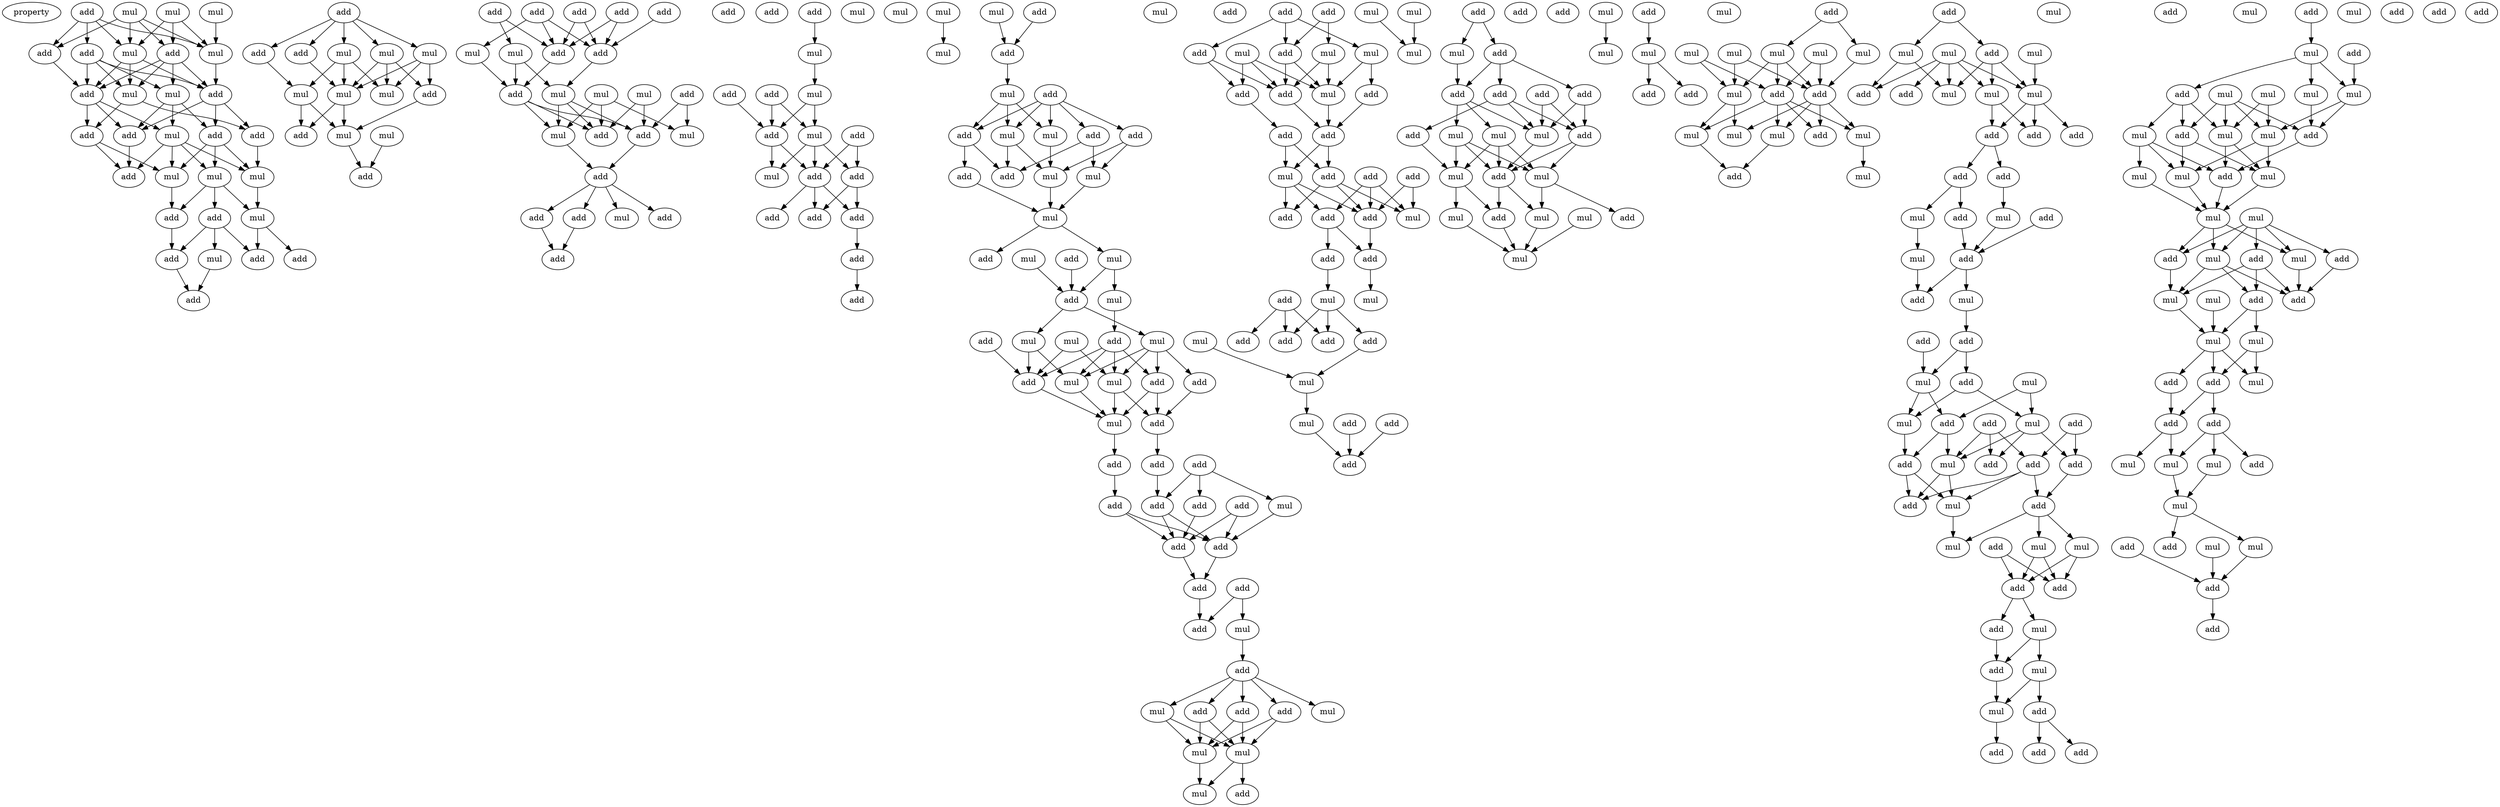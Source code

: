 digraph {
    node [fontcolor=black]
    property [mul=2,lf=1.6]
    0 [ label = add ];
    1 [ label = mul ];
    2 [ label = mul ];
    3 [ label = mul ];
    4 [ label = add ];
    5 [ label = mul ];
    6 [ label = add ];
    7 [ label = mul ];
    8 [ label = add ];
    9 [ label = mul ];
    10 [ label = mul ];
    11 [ label = add ];
    12 [ label = add ];
    13 [ label = mul ];
    14 [ label = add ];
    15 [ label = add ];
    16 [ label = add ];
    17 [ label = add ];
    18 [ label = mul ];
    19 [ label = mul ];
    20 [ label = add ];
    21 [ label = mul ];
    22 [ label = add ];
    23 [ label = mul ];
    24 [ label = add ];
    25 [ label = add ];
    26 [ label = mul ];
    27 [ label = add ];
    28 [ label = add ];
    29 [ label = add ];
    30 [ label = add ];
    31 [ label = add ];
    32 [ label = add ];
    33 [ label = mul ];
    34 [ label = mul ];
    35 [ label = mul ];
    36 [ label = mul ];
    37 [ label = add ];
    38 [ label = mul ];
    39 [ label = mul ];
    40 [ label = add ];
    41 [ label = mul ];
    42 [ label = mul ];
    43 [ label = add ];
    44 [ label = add ];
    45 [ label = add ];
    46 [ label = add ];
    47 [ label = add ];
    48 [ label = add ];
    49 [ label = add ];
    50 [ label = add ];
    51 [ label = mul ];
    52 [ label = mul ];
    53 [ label = add ];
    54 [ label = mul ];
    55 [ label = add ];
    56 [ label = mul ];
    57 [ label = mul ];
    58 [ label = mul ];
    59 [ label = add ];
    60 [ label = mul ];
    61 [ label = add ];
    62 [ label = add ];
    63 [ label = add ];
    64 [ label = mul ];
    65 [ label = add ];
    66 [ label = add ];
    67 [ label = add ];
    68 [ label = add ];
    69 [ label = add ];
    70 [ label = add ];
    71 [ label = mul ];
    72 [ label = mul ];
    73 [ label = add ];
    74 [ label = mul ];
    75 [ label = add ];
    76 [ label = add ];
    77 [ label = add ];
    78 [ label = mul ];
    79 [ label = add ];
    80 [ label = mul ];
    81 [ label = add ];
    82 [ label = mul ];
    83 [ label = add ];
    84 [ label = add ];
    85 [ label = add ];
    86 [ label = add ];
    87 [ label = add ];
    88 [ label = mul ];
    89 [ label = mul ];
    90 [ label = add ];
    91 [ label = mul ];
    92 [ label = add ];
    93 [ label = mul ];
    94 [ label = add ];
    95 [ label = add ];
    96 [ label = add ];
    97 [ label = mul ];
    98 [ label = add ];
    99 [ label = mul ];
    100 [ label = add ];
    101 [ label = add ];
    102 [ label = mul ];
    103 [ label = mul ];
    104 [ label = mul ];
    105 [ label = add ];
    106 [ label = mul ];
    107 [ label = add ];
    108 [ label = mul ];
    109 [ label = mul ];
    110 [ label = add ];
    111 [ label = mul ];
    112 [ label = mul ];
    113 [ label = mul ];
    114 [ label = mul ];
    115 [ label = add ];
    116 [ label = add ];
    117 [ label = mul ];
    118 [ label = add ];
    119 [ label = add ];
    120 [ label = add ];
    121 [ label = mul ];
    122 [ label = add ];
    123 [ label = mul ];
    124 [ label = add ];
    125 [ label = add ];
    126 [ label = add ];
    127 [ label = add ];
    128 [ label = add ];
    129 [ label = add ];
    130 [ label = add ];
    131 [ label = mul ];
    132 [ label = add ];
    133 [ label = add ];
    134 [ label = add ];
    135 [ label = add ];
    136 [ label = add ];
    137 [ label = mul ];
    138 [ label = add ];
    139 [ label = add ];
    140 [ label = mul ];
    141 [ label = add ];
    142 [ label = add ];
    143 [ label = add ];
    144 [ label = mul ];
    145 [ label = mul ];
    146 [ label = mul ];
    147 [ label = mul ];
    148 [ label = add ];
    149 [ label = add ];
    150 [ label = add ];
    151 [ label = add ];
    152 [ label = mul ];
    153 [ label = mul ];
    154 [ label = mul ];
    155 [ label = add ];
    156 [ label = add ];
    157 [ label = mul ];
    158 [ label = add ];
    159 [ label = add ];
    160 [ label = add ];
    161 [ label = add ];
    162 [ label = add ];
    163 [ label = add ];
    164 [ label = mul ];
    165 [ label = add ];
    166 [ label = add ];
    167 [ label = add ];
    168 [ label = mul ];
    169 [ label = add ];
    170 [ label = add ];
    171 [ label = add ];
    172 [ label = mul ];
    173 [ label = add ];
    174 [ label = mul ];
    175 [ label = mul ];
    176 [ label = add ];
    177 [ label = add ];
    178 [ label = add ];
    179 [ label = add ];
    180 [ label = mul ];
    181 [ label = add ];
    182 [ label = mul ];
    183 [ label = mul ];
    184 [ label = add ];
    185 [ label = mul ];
    186 [ label = add ];
    187 [ label = mul ];
    188 [ label = add ];
    189 [ label = mul ];
    190 [ label = add ];
    191 [ label = add ];
    192 [ label = add ];
    193 [ label = add ];
    194 [ label = add ];
    195 [ label = add ];
    196 [ label = mul ];
    197 [ label = mul ];
    198 [ label = add ];
    199 [ label = mul ];
    200 [ label = mul ];
    201 [ label = mul ];
    202 [ label = add ];
    203 [ label = add ];
    204 [ label = add ];
    205 [ label = mul ];
    206 [ label = mul ];
    207 [ label = mul ];
    208 [ label = mul ];
    209 [ label = add ];
    210 [ label = add ];
    211 [ label = mul ];
    212 [ label = add ];
    213 [ label = mul ];
    214 [ label = mul ];
    215 [ label = mul ];
    216 [ label = add ];
    217 [ label = add ];
    218 [ label = add ];
    219 [ label = mul ];
    220 [ label = mul ];
    221 [ label = mul ];
    222 [ label = mul ];
    223 [ label = mul ];
    224 [ label = mul ];
    225 [ label = add ];
    226 [ label = add ];
    227 [ label = mul ];
    228 [ label = add ];
    229 [ label = mul ];
    230 [ label = mul ];
    231 [ label = mul ];
    232 [ label = add ];
    233 [ label = mul ];
    234 [ label = add ];
    235 [ label = mul ];
    236 [ label = mul ];
    237 [ label = mul ];
    238 [ label = add ];
    239 [ label = mul ];
    240 [ label = add ];
    241 [ label = add ];
    242 [ label = mul ];
    243 [ label = mul ];
    244 [ label = add ];
    245 [ label = add ];
    246 [ label = add ];
    247 [ label = add ];
    248 [ label = add ];
    249 [ label = add ];
    250 [ label = add ];
    251 [ label = mul ];
    252 [ label = mul ];
    253 [ label = mul ];
    254 [ label = mul ];
    255 [ label = add ];
    256 [ label = add ];
    257 [ label = mul ];
    258 [ label = add ];
    259 [ label = add ];
    260 [ label = add ];
    261 [ label = mul ];
    262 [ label = mul ];
    263 [ label = add ];
    264 [ label = add ];
    265 [ label = mul ];
    266 [ label = add ];
    267 [ label = mul ];
    268 [ label = mul ];
    269 [ label = add ];
    270 [ label = add ];
    271 [ label = add ];
    272 [ label = add ];
    273 [ label = mul ];
    274 [ label = add ];
    275 [ label = add ];
    276 [ label = mul ];
    277 [ label = add ];
    278 [ label = mul ];
    279 [ label = mul ];
    280 [ label = add ];
    281 [ label = add ];
    282 [ label = mul ];
    283 [ label = add ];
    284 [ label = add ];
    285 [ label = add ];
    286 [ label = mul ];
    287 [ label = mul ];
    288 [ label = mul ];
    289 [ label = add ];
    290 [ label = add ];
    291 [ label = add ];
    292 [ label = add ];
    293 [ label = add ];
    294 [ label = add ];
    295 [ label = mul ];
    296 [ label = add ];
    297 [ label = mul ];
    298 [ label = mul ];
    299 [ label = mul ];
    300 [ label = mul ];
    301 [ label = mul ];
    302 [ label = add ];
    303 [ label = mul ];
    304 [ label = mul ];
    305 [ label = add ];
    306 [ label = mul ];
    307 [ label = mul ];
    308 [ label = add ];
    309 [ label = mul ];
    310 [ label = mul ];
    311 [ label = mul ];
    312 [ label = add ];
    313 [ label = mul ];
    314 [ label = add ];
    315 [ label = add ];
    316 [ label = mul ];
    317 [ label = add ];
    318 [ label = add ];
    319 [ label = mul ];
    320 [ label = mul ];
    321 [ label = mul ];
    322 [ label = mul ];
    323 [ label = add ];
    324 [ label = mul ];
    325 [ label = mul ];
    326 [ label = add ];
    327 [ label = add ];
    328 [ label = add ];
    329 [ label = mul ];
    330 [ label = mul ];
    331 [ label = add ];
    332 [ label = mul ];
    333 [ label = mul ];
    334 [ label = mul ];
    335 [ label = add ];
    336 [ label = add ];
    337 [ label = mul ];
    338 [ label = add ];
    339 [ label = add ];
    340 [ label = add ];
    341 [ label = add ];
    342 [ label = add ];
    0 -> 4 [ name = 0 ];
    0 -> 5 [ name = 1 ];
    0 -> 7 [ name = 2 ];
    0 -> 8 [ name = 3 ];
    1 -> 5 [ name = 4 ];
    2 -> 4 [ name = 5 ];
    2 -> 5 [ name = 6 ];
    2 -> 6 [ name = 7 ];
    2 -> 7 [ name = 8 ];
    3 -> 5 [ name = 9 ];
    3 -> 6 [ name = 10 ];
    3 -> 7 [ name = 11 ];
    4 -> 11 [ name = 12 ];
    5 -> 12 [ name = 13 ];
    6 -> 9 [ name = 14 ];
    6 -> 10 [ name = 15 ];
    6 -> 11 [ name = 16 ];
    6 -> 12 [ name = 17 ];
    7 -> 10 [ name = 18 ];
    7 -> 11 [ name = 19 ];
    7 -> 12 [ name = 20 ];
    8 -> 9 [ name = 21 ];
    8 -> 10 [ name = 22 ];
    8 -> 11 [ name = 23 ];
    8 -> 12 [ name = 24 ];
    9 -> 13 [ name = 25 ];
    9 -> 15 [ name = 26 ];
    9 -> 17 [ name = 27 ];
    10 -> 14 [ name = 28 ];
    10 -> 16 [ name = 29 ];
    11 -> 13 [ name = 30 ];
    11 -> 16 [ name = 31 ];
    11 -> 17 [ name = 32 ];
    12 -> 14 [ name = 33 ];
    12 -> 15 [ name = 34 ];
    12 -> 17 [ name = 35 ];
    13 -> 18 [ name = 36 ];
    13 -> 19 [ name = 37 ];
    13 -> 20 [ name = 38 ];
    13 -> 21 [ name = 39 ];
    14 -> 18 [ name = 40 ];
    15 -> 18 [ name = 41 ];
    15 -> 19 [ name = 42 ];
    15 -> 21 [ name = 43 ];
    16 -> 20 [ name = 44 ];
    16 -> 21 [ name = 45 ];
    17 -> 20 [ name = 46 ];
    18 -> 23 [ name = 47 ];
    19 -> 22 [ name = 48 ];
    19 -> 23 [ name = 49 ];
    19 -> 24 [ name = 50 ];
    21 -> 22 [ name = 51 ];
    22 -> 25 [ name = 52 ];
    23 -> 27 [ name = 53 ];
    23 -> 28 [ name = 54 ];
    24 -> 25 [ name = 55 ];
    24 -> 26 [ name = 56 ];
    24 -> 28 [ name = 57 ];
    25 -> 29 [ name = 58 ];
    26 -> 29 [ name = 59 ];
    30 -> 31 [ name = 60 ];
    30 -> 32 [ name = 61 ];
    30 -> 33 [ name = 62 ];
    30 -> 34 [ name = 63 ];
    30 -> 35 [ name = 64 ];
    31 -> 38 [ name = 65 ];
    32 -> 36 [ name = 66 ];
    33 -> 37 [ name = 67 ];
    33 -> 38 [ name = 68 ];
    33 -> 39 [ name = 69 ];
    34 -> 36 [ name = 70 ];
    34 -> 38 [ name = 71 ];
    34 -> 39 [ name = 72 ];
    35 -> 37 [ name = 73 ];
    35 -> 38 [ name = 74 ];
    35 -> 39 [ name = 75 ];
    36 -> 40 [ name = 76 ];
    36 -> 42 [ name = 77 ];
    37 -> 42 [ name = 78 ];
    38 -> 40 [ name = 79 ];
    38 -> 42 [ name = 80 ];
    41 -> 43 [ name = 81 ];
    42 -> 43 [ name = 82 ];
    44 -> 49 [ name = 83 ];
    44 -> 50 [ name = 84 ];
    45 -> 49 [ name = 85 ];
    45 -> 50 [ name = 86 ];
    45 -> 52 [ name = 87 ];
    46 -> 49 [ name = 88 ];
    46 -> 50 [ name = 89 ];
    47 -> 49 [ name = 90 ];
    47 -> 51 [ name = 91 ];
    48 -> 50 [ name = 92 ];
    49 -> 55 [ name = 93 ];
    50 -> 56 [ name = 94 ];
    51 -> 55 [ name = 95 ];
    51 -> 56 [ name = 96 ];
    52 -> 55 [ name = 97 ];
    53 -> 60 [ name = 98 ];
    53 -> 61 [ name = 99 ];
    54 -> 58 [ name = 100 ];
    54 -> 59 [ name = 101 ];
    54 -> 60 [ name = 102 ];
    55 -> 58 [ name = 103 ];
    55 -> 59 [ name = 104 ];
    55 -> 61 [ name = 105 ];
    56 -> 58 [ name = 106 ];
    56 -> 59 [ name = 107 ];
    56 -> 61 [ name = 108 ];
    57 -> 59 [ name = 109 ];
    57 -> 61 [ name = 110 ];
    58 -> 62 [ name = 111 ];
    61 -> 62 [ name = 112 ];
    62 -> 63 [ name = 113 ];
    62 -> 64 [ name = 114 ];
    62 -> 65 [ name = 115 ];
    62 -> 66 [ name = 116 ];
    63 -> 67 [ name = 117 ];
    66 -> 67 [ name = 118 ];
    70 -> 72 [ name = 119 ];
    72 -> 74 [ name = 120 ];
    73 -> 76 [ name = 121 ];
    74 -> 76 [ name = 122 ];
    74 -> 78 [ name = 123 ];
    75 -> 76 [ name = 124 ];
    75 -> 78 [ name = 125 ];
    76 -> 80 [ name = 126 ];
    76 -> 81 [ name = 127 ];
    77 -> 79 [ name = 128 ];
    77 -> 81 [ name = 129 ];
    78 -> 79 [ name = 130 ];
    78 -> 80 [ name = 131 ];
    78 -> 81 [ name = 132 ];
    79 -> 84 [ name = 133 ];
    79 -> 85 [ name = 134 ];
    81 -> 83 [ name = 135 ];
    81 -> 84 [ name = 136 ];
    81 -> 85 [ name = 137 ];
    84 -> 86 [ name = 138 ];
    86 -> 87 [ name = 139 ];
    88 -> 91 [ name = 140 ];
    89 -> 92 [ name = 141 ];
    90 -> 92 [ name = 142 ];
    92 -> 93 [ name = 143 ];
    93 -> 97 [ name = 144 ];
    93 -> 98 [ name = 145 ];
    93 -> 99 [ name = 146 ];
    94 -> 95 [ name = 147 ];
    94 -> 96 [ name = 148 ];
    94 -> 97 [ name = 149 ];
    94 -> 98 [ name = 150 ];
    94 -> 99 [ name = 151 ];
    95 -> 102 [ name = 152 ];
    95 -> 103 [ name = 153 ];
    96 -> 101 [ name = 154 ];
    96 -> 103 [ name = 155 ];
    97 -> 101 [ name = 156 ];
    97 -> 102 [ name = 157 ];
    98 -> 100 [ name = 158 ];
    98 -> 101 [ name = 159 ];
    99 -> 102 [ name = 160 ];
    100 -> 104 [ name = 161 ];
    102 -> 104 [ name = 162 ];
    103 -> 104 [ name = 163 ];
    104 -> 105 [ name = 164 ];
    104 -> 109 [ name = 165 ];
    106 -> 110 [ name = 166 ];
    107 -> 110 [ name = 167 ];
    109 -> 110 [ name = 168 ];
    109 -> 111 [ name = 169 ];
    110 -> 113 [ name = 170 ];
    110 -> 114 [ name = 171 ];
    111 -> 116 [ name = 172 ];
    112 -> 118 [ name = 173 ];
    112 -> 121 [ name = 174 ];
    113 -> 117 [ name = 175 ];
    113 -> 119 [ name = 176 ];
    113 -> 120 [ name = 177 ];
    113 -> 121 [ name = 178 ];
    114 -> 117 [ name = 179 ];
    114 -> 118 [ name = 180 ];
    115 -> 118 [ name = 181 ];
    116 -> 117 [ name = 182 ];
    116 -> 118 [ name = 183 ];
    116 -> 120 [ name = 184 ];
    116 -> 121 [ name = 185 ];
    117 -> 123 [ name = 186 ];
    118 -> 123 [ name = 187 ];
    119 -> 122 [ name = 188 ];
    120 -> 122 [ name = 189 ];
    120 -> 123 [ name = 190 ];
    121 -> 122 [ name = 191 ];
    121 -> 123 [ name = 192 ];
    122 -> 125 [ name = 193 ];
    123 -> 124 [ name = 194 ];
    124 -> 129 [ name = 195 ];
    125 -> 130 [ name = 196 ];
    126 -> 128 [ name = 197 ];
    126 -> 130 [ name = 198 ];
    126 -> 131 [ name = 199 ];
    127 -> 132 [ name = 200 ];
    127 -> 133 [ name = 201 ];
    128 -> 132 [ name = 202 ];
    129 -> 132 [ name = 203 ];
    129 -> 133 [ name = 204 ];
    130 -> 132 [ name = 205 ];
    130 -> 133 [ name = 206 ];
    131 -> 133 [ name = 207 ];
    132 -> 136 [ name = 208 ];
    133 -> 136 [ name = 209 ];
    134 -> 137 [ name = 210 ];
    134 -> 138 [ name = 211 ];
    136 -> 138 [ name = 212 ];
    137 -> 139 [ name = 213 ];
    139 -> 140 [ name = 214 ];
    139 -> 141 [ name = 215 ];
    139 -> 142 [ name = 216 ];
    139 -> 143 [ name = 217 ];
    139 -> 144 [ name = 218 ];
    140 -> 145 [ name = 219 ];
    140 -> 146 [ name = 220 ];
    141 -> 145 [ name = 221 ];
    141 -> 146 [ name = 222 ];
    142 -> 145 [ name = 223 ];
    142 -> 146 [ name = 224 ];
    143 -> 145 [ name = 225 ];
    143 -> 146 [ name = 226 ];
    145 -> 147 [ name = 227 ];
    145 -> 148 [ name = 228 ];
    146 -> 147 [ name = 229 ];
    149 -> 151 [ name = 230 ];
    149 -> 154 [ name = 231 ];
    149 -> 155 [ name = 232 ];
    150 -> 151 [ name = 233 ];
    150 -> 152 [ name = 234 ];
    151 -> 156 [ name = 235 ];
    151 -> 157 [ name = 236 ];
    152 -> 156 [ name = 237 ];
    152 -> 157 [ name = 238 ];
    153 -> 156 [ name = 239 ];
    153 -> 157 [ name = 240 ];
    153 -> 158 [ name = 241 ];
    154 -> 157 [ name = 242 ];
    154 -> 159 [ name = 243 ];
    155 -> 156 [ name = 244 ];
    155 -> 158 [ name = 245 ];
    156 -> 160 [ name = 246 ];
    157 -> 160 [ name = 247 ];
    158 -> 161 [ name = 248 ];
    159 -> 160 [ name = 249 ];
    160 -> 164 [ name = 250 ];
    160 -> 165 [ name = 251 ];
    161 -> 164 [ name = 252 ];
    161 -> 165 [ name = 253 ];
    162 -> 168 [ name = 254 ];
    162 -> 169 [ name = 255 ];
    163 -> 166 [ name = 256 ];
    163 -> 168 [ name = 257 ];
    163 -> 169 [ name = 258 ];
    164 -> 166 [ name = 259 ];
    164 -> 167 [ name = 260 ];
    164 -> 169 [ name = 261 ];
    165 -> 167 [ name = 262 ];
    165 -> 168 [ name = 263 ];
    165 -> 169 [ name = 264 ];
    166 -> 170 [ name = 265 ];
    166 -> 171 [ name = 266 ];
    169 -> 170 [ name = 267 ];
    170 -> 172 [ name = 268 ];
    171 -> 174 [ name = 269 ];
    173 -> 177 [ name = 270 ];
    173 -> 178 [ name = 271 ];
    173 -> 179 [ name = 272 ];
    174 -> 176 [ name = 273 ];
    174 -> 178 [ name = 274 ];
    174 -> 179 [ name = 275 ];
    175 -> 180 [ name = 276 ];
    176 -> 180 [ name = 277 ];
    180 -> 185 [ name = 278 ];
    181 -> 186 [ name = 279 ];
    182 -> 187 [ name = 280 ];
    183 -> 187 [ name = 281 ];
    184 -> 186 [ name = 282 ];
    185 -> 186 [ name = 283 ];
    188 -> 189 [ name = 284 ];
    188 -> 190 [ name = 285 ];
    189 -> 193 [ name = 286 ];
    190 -> 192 [ name = 287 ];
    190 -> 193 [ name = 288 ];
    190 -> 194 [ name = 289 ];
    191 -> 196 [ name = 290 ];
    191 -> 198 [ name = 291 ];
    192 -> 195 [ name = 292 ];
    192 -> 196 [ name = 293 ];
    192 -> 198 [ name = 294 ];
    193 -> 196 [ name = 295 ];
    193 -> 197 [ name = 296 ];
    193 -> 199 [ name = 297 ];
    194 -> 196 [ name = 298 ];
    194 -> 198 [ name = 299 ];
    195 -> 201 [ name = 300 ];
    196 -> 202 [ name = 301 ];
    197 -> 200 [ name = 302 ];
    197 -> 201 [ name = 303 ];
    197 -> 202 [ name = 304 ];
    198 -> 200 [ name = 305 ];
    198 -> 202 [ name = 306 ];
    199 -> 200 [ name = 307 ];
    199 -> 201 [ name = 308 ];
    199 -> 202 [ name = 309 ];
    200 -> 203 [ name = 310 ];
    200 -> 205 [ name = 311 ];
    201 -> 204 [ name = 312 ];
    201 -> 207 [ name = 313 ];
    202 -> 204 [ name = 314 ];
    202 -> 205 [ name = 315 ];
    204 -> 208 [ name = 316 ];
    205 -> 208 [ name = 317 ];
    206 -> 208 [ name = 318 ];
    207 -> 208 [ name = 319 ];
    211 -> 215 [ name = 320 ];
    212 -> 214 [ name = 321 ];
    214 -> 216 [ name = 322 ];
    214 -> 217 [ name = 323 ];
    218 -> 222 [ name = 324 ];
    218 -> 223 [ name = 325 ];
    219 -> 224 [ name = 326 ];
    219 -> 226 [ name = 327 ];
    220 -> 225 [ name = 328 ];
    220 -> 226 [ name = 329 ];
    221 -> 224 [ name = 330 ];
    221 -> 225 [ name = 331 ];
    222 -> 224 [ name = 332 ];
    222 -> 225 [ name = 333 ];
    222 -> 226 [ name = 334 ];
    223 -> 225 [ name = 335 ];
    224 -> 227 [ name = 336 ];
    224 -> 231 [ name = 337 ];
    225 -> 227 [ name = 338 ];
    225 -> 228 [ name = 339 ];
    225 -> 229 [ name = 340 ];
    225 -> 230 [ name = 341 ];
    226 -> 228 [ name = 342 ];
    226 -> 229 [ name = 343 ];
    226 -> 230 [ name = 344 ];
    226 -> 231 [ name = 345 ];
    229 -> 232 [ name = 346 ];
    230 -> 233 [ name = 347 ];
    231 -> 232 [ name = 348 ];
    234 -> 237 [ name = 349 ];
    234 -> 238 [ name = 350 ];
    235 -> 239 [ name = 351 ];
    235 -> 240 [ name = 352 ];
    235 -> 241 [ name = 353 ];
    235 -> 242 [ name = 354 ];
    235 -> 243 [ name = 355 ];
    236 -> 242 [ name = 356 ];
    237 -> 239 [ name = 357 ];
    237 -> 241 [ name = 358 ];
    238 -> 239 [ name = 359 ];
    238 -> 242 [ name = 360 ];
    238 -> 243 [ name = 361 ];
    242 -> 244 [ name = 362 ];
    242 -> 245 [ name = 363 ];
    242 -> 246 [ name = 364 ];
    243 -> 244 [ name = 365 ];
    243 -> 246 [ name = 366 ];
    246 -> 247 [ name = 367 ];
    246 -> 248 [ name = 368 ];
    247 -> 252 [ name = 369 ];
    248 -> 249 [ name = 370 ];
    248 -> 251 [ name = 371 ];
    249 -> 255 [ name = 372 ];
    250 -> 255 [ name = 373 ];
    251 -> 253 [ name = 374 ];
    252 -> 255 [ name = 375 ];
    253 -> 256 [ name = 376 ];
    255 -> 256 [ name = 377 ];
    255 -> 257 [ name = 378 ];
    257 -> 259 [ name = 379 ];
    258 -> 262 [ name = 380 ];
    259 -> 260 [ name = 381 ];
    259 -> 262 [ name = 382 ];
    260 -> 265 [ name = 383 ];
    260 -> 267 [ name = 384 ];
    261 -> 264 [ name = 385 ];
    261 -> 267 [ name = 386 ];
    262 -> 264 [ name = 387 ];
    262 -> 265 [ name = 388 ];
    263 -> 269 [ name = 389 ];
    263 -> 270 [ name = 390 ];
    264 -> 268 [ name = 391 ];
    264 -> 271 [ name = 392 ];
    265 -> 271 [ name = 393 ];
    266 -> 268 [ name = 394 ];
    266 -> 270 [ name = 395 ];
    266 -> 272 [ name = 396 ];
    267 -> 268 [ name = 397 ];
    267 -> 269 [ name = 398 ];
    267 -> 272 [ name = 399 ];
    268 -> 273 [ name = 400 ];
    268 -> 274 [ name = 401 ];
    269 -> 275 [ name = 402 ];
    270 -> 273 [ name = 403 ];
    270 -> 274 [ name = 404 ];
    270 -> 275 [ name = 405 ];
    271 -> 273 [ name = 406 ];
    271 -> 274 [ name = 407 ];
    273 -> 276 [ name = 408 ];
    275 -> 276 [ name = 409 ];
    275 -> 278 [ name = 410 ];
    275 -> 279 [ name = 411 ];
    277 -> 280 [ name = 412 ];
    277 -> 281 [ name = 413 ];
    278 -> 280 [ name = 414 ];
    278 -> 281 [ name = 415 ];
    279 -> 280 [ name = 416 ];
    279 -> 281 [ name = 417 ];
    280 -> 282 [ name = 418 ];
    280 -> 284 [ name = 419 ];
    282 -> 285 [ name = 420 ];
    282 -> 286 [ name = 421 ];
    284 -> 285 [ name = 422 ];
    285 -> 287 [ name = 423 ];
    286 -> 287 [ name = 424 ];
    286 -> 289 [ name = 425 ];
    287 -> 291 [ name = 426 ];
    289 -> 290 [ name = 427 ];
    289 -> 292 [ name = 428 ];
    293 -> 295 [ name = 429 ];
    294 -> 300 [ name = 430 ];
    295 -> 296 [ name = 431 ];
    295 -> 298 [ name = 432 ];
    295 -> 300 [ name = 433 ];
    296 -> 302 [ name = 434 ];
    296 -> 303 [ name = 435 ];
    296 -> 304 [ name = 436 ];
    297 -> 301 [ name = 437 ];
    297 -> 303 [ name = 438 ];
    298 -> 305 [ name = 439 ];
    299 -> 301 [ name = 440 ];
    299 -> 302 [ name = 441 ];
    299 -> 303 [ name = 442 ];
    299 -> 305 [ name = 443 ];
    300 -> 301 [ name = 444 ];
    300 -> 305 [ name = 445 ];
    301 -> 306 [ name = 446 ];
    301 -> 309 [ name = 447 ];
    302 -> 306 [ name = 448 ];
    302 -> 309 [ name = 449 ];
    303 -> 308 [ name = 450 ];
    303 -> 309 [ name = 451 ];
    304 -> 306 [ name = 452 ];
    304 -> 307 [ name = 453 ];
    304 -> 308 [ name = 454 ];
    305 -> 308 [ name = 455 ];
    306 -> 311 [ name = 456 ];
    307 -> 311 [ name = 457 ];
    308 -> 311 [ name = 458 ];
    309 -> 311 [ name = 459 ];
    310 -> 312 [ name = 460 ];
    310 -> 313 [ name = 461 ];
    310 -> 314 [ name = 462 ];
    310 -> 315 [ name = 463 ];
    310 -> 316 [ name = 464 ];
    311 -> 313 [ name = 465 ];
    311 -> 315 [ name = 466 ];
    311 -> 316 [ name = 467 ];
    312 -> 317 [ name = 468 ];
    312 -> 318 [ name = 469 ];
    312 -> 320 [ name = 470 ];
    313 -> 318 [ name = 471 ];
    314 -> 318 [ name = 472 ];
    315 -> 320 [ name = 473 ];
    316 -> 317 [ name = 474 ];
    316 -> 318 [ name = 475 ];
    316 -> 320 [ name = 476 ];
    317 -> 321 [ name = 477 ];
    317 -> 322 [ name = 478 ];
    319 -> 322 [ name = 479 ];
    320 -> 322 [ name = 480 ];
    321 -> 325 [ name = 481 ];
    321 -> 326 [ name = 482 ];
    322 -> 323 [ name = 483 ];
    322 -> 325 [ name = 484 ];
    322 -> 326 [ name = 485 ];
    323 -> 328 [ name = 486 ];
    326 -> 327 [ name = 487 ];
    326 -> 328 [ name = 488 ];
    327 -> 329 [ name = 489 ];
    327 -> 330 [ name = 490 ];
    327 -> 331 [ name = 491 ];
    328 -> 329 [ name = 492 ];
    328 -> 332 [ name = 493 ];
    329 -> 333 [ name = 494 ];
    330 -> 333 [ name = 495 ];
    333 -> 334 [ name = 496 ];
    333 -> 335 [ name = 497 ];
    334 -> 338 [ name = 498 ];
    336 -> 338 [ name = 499 ];
    337 -> 338 [ name = 500 ];
    338 -> 340 [ name = 501 ];
}
